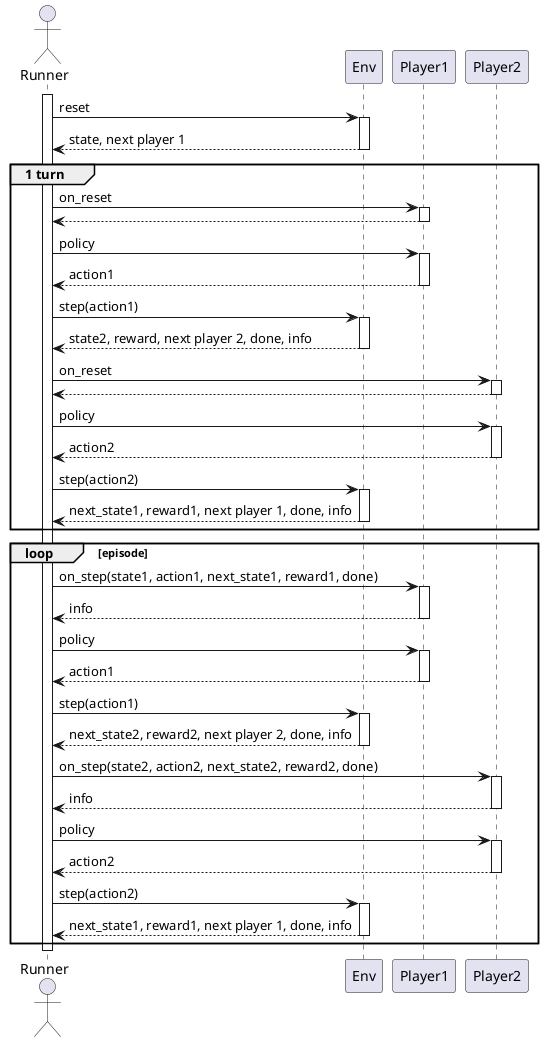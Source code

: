 @startuml
autoactivate on

actor Runner
participant Env
participant Player1
participant Player2


activate Runner

Runner -> Env: reset
return state, next player 1

group 1 turn
    Runner -> Player1: on_reset
    return

    Runner -> Player1: policy
    return action1

    Runner -> Env: step(action1)
    return state2, reward, next player 2, done, info

    Runner -> Player2: on_reset
    return

    Runner -> Player2: policy
    return action2

    Runner -> Env: step(action2)
    return next_state1, reward1, next player 1, done, info

end

loop episode

    Runner -> Player1: on_step(state1, action1, next_state1, reward1, done)
    return info

    Runner -> Player1: policy
    return action1

    Runner -> Env: step(action1)
    return next_state2, reward2, next player 2, done, info

    Runner -> Player2: on_step(state2, action2, next_state2, reward2, done)
    return info

    Runner -> Player2: policy
    return action2

    Runner -> Env: step(action2)
    return next_state1, reward1, next player 1, done, info

end
deactivate Runner

@enduml